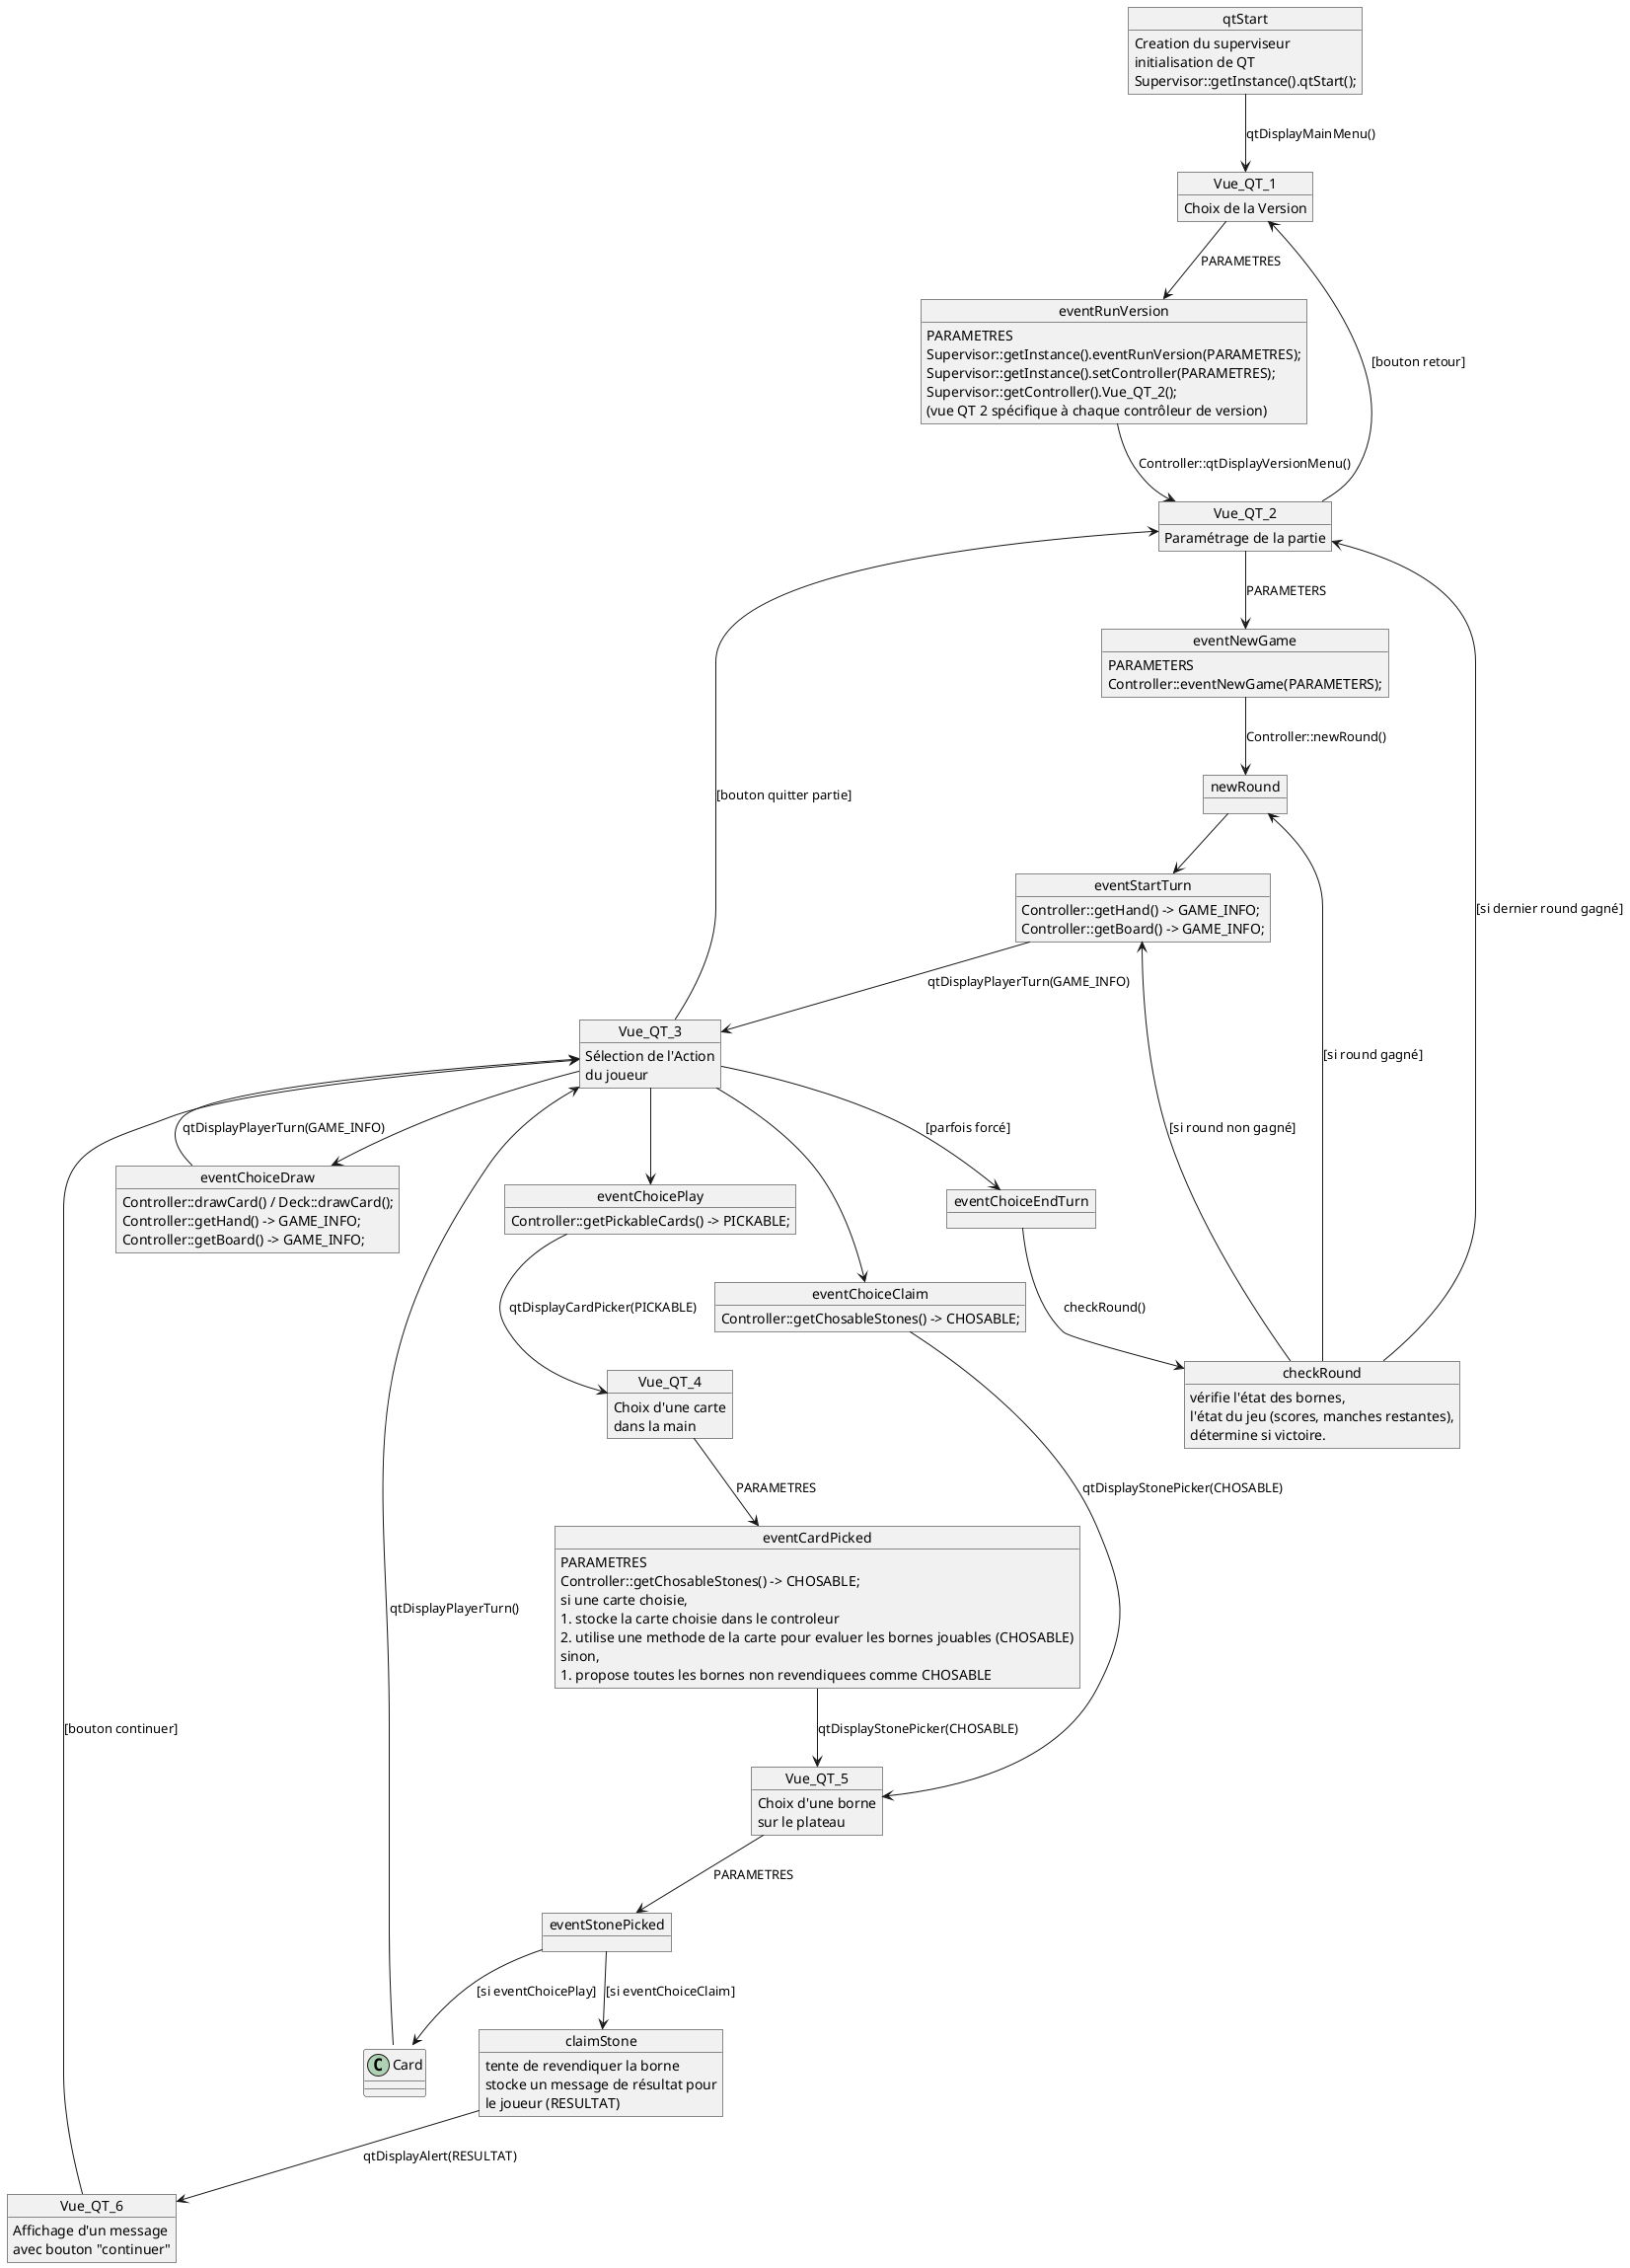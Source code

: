 @startuml Evenements

''' VUES '''

object Vue_QT_1 {
    Choix de la Version
}

object Vue_QT_2 {
    Paramétrage de la partie
}

object Vue_QT_3 {
    Sélection de l'Action
    du joueur
}

object Vue_QT_4 {
    Choix d'une carte
    dans la main
}

object Vue_QT_5 {
    Choix d'une borne
    sur le plateau
}

object Vue_QT_6 {
    Affichage d'un message
    avec bouton "continuer"
}

''' événements '''

object qtStart {
    Creation du superviseur
    initialisation de QT
    Supervisor::getInstance().qtStart();
}

object eventRunVersion {
    PARAMETRES
    Supervisor::getInstance().eventRunVersion(PARAMETRES);
    Supervisor::getInstance().setController(PARAMETRES);
    Supervisor::getController().Vue_QT_2();
    (vue QT 2 spécifique à chaque contrôleur de version)
}

object eventNewGame {
    PARAMETERS
    Controller::eventNewGame(PARAMETERS);
}

object newRound {
}

object eventStartTurn {
    Controller::getHand() -> GAME_INFO;
    Controller::getBoard() -> GAME_INFO;
}

object checkRound {
    vérifie l'état des bornes,
    l'état du jeu (scores, manches restantes),
    détermine si victoire.
}

object eventChoicePlay {
    Controller::getPickableCards() -> PICKABLE;
}

object eventCardPicked {
    PARAMETRES
    Controller::getChosableStones() -> CHOSABLE;
    si une carte choisie, 
        1. stocke la carte choisie dans le controleur
        2. utilise une methode de la carte pour evaluer les bornes jouables (CHOSABLE)
    sinon, 
        1. propose toutes les bornes non revendiquees comme CHOSABLE
}

object eventChoiceClaim {
    Controller::getChosableStones() -> CHOSABLE;
}

object claimStone {
    tente de revendiquer la borne
    stocke un message de résultat pour
    le joueur (RESULTAT)
}

object eventStonePicked {

}

object eventChoiceEndTurn {

}

object eventChoiceDraw {
    Controller::drawCard() / Deck::drawCard();
    Controller::getHand() -> GAME_INFO;
    Controller::getBoard() -> GAME_INFO;
}

''' FLECHES '''

''' BOUCLE PRINCIPALE '''
qtStart --> Vue_QT_1 : qtDisplayMainMenu()
Vue_QT_1 --> eventRunVersion : PARAMETRES
eventRunVersion --> Vue_QT_2 : Controller::qtDisplayVersionMenu()
Vue_QT_2 --> eventNewGame : PARAMETERS
eventNewGame --> newRound : Controller::newRound()
newRound --> eventStartTurn
checkRound --> newRound : [si round gagné]
checkRound --> Vue_QT_2 : [si dernier round gagné]
checkRound --> eventStartTurn : [si round non gagné]
eventStartTurn --> Vue_QT_3 : qtDisplayPlayerTurn(GAME_INFO)


''' EVENEMENTS DE JEU '''
Vue_QT_3 --> eventChoicePlay
Vue_QT_3 --> eventChoiceEndTurn : [parfois forcé]
Vue_QT_3 --> eventChoiceDraw
Vue_QT_3 --> eventChoiceClaim
eventChoicePlay --> Vue_QT_4 : qtDisplayCardPicker(PICKABLE)
Vue_QT_4 --> eventCardPicked : PARAMETRES

eventCardPicked --> Vue_QT_5 : qtDisplayStonePicker(CHOSABLE)
Vue_QT_5 --> eventStonePicked : PARAMETRES
eventStonePicked --> Card::activate : [si eventChoicePlay]
eventStonePicked --> claimStone : [si eventChoiceClaim]
claimStone --> Vue_QT_6 : qtDisplayAlert(RESULTAT)
Vue_QT_6 --> Vue_QT_3 : [bouton continuer]
Card::activate --> Vue_QT_3 : qtDisplayPlayerTurn()

eventChoiceDraw --> Vue_QT_3 : qtDisplayPlayerTurn(GAME_INFO)
eventChoiceClaim --> Vue_QT_5 : qtDisplayStonePicker(CHOSABLE)

''' QUITTER '''
Vue_QT_2 --> Vue_QT_1 : [bouton retour]
eventChoiceEndTurn --> checkRound : checkRound()
Vue_QT_3 --> Vue_QT_2 : [bouton quitter partie]